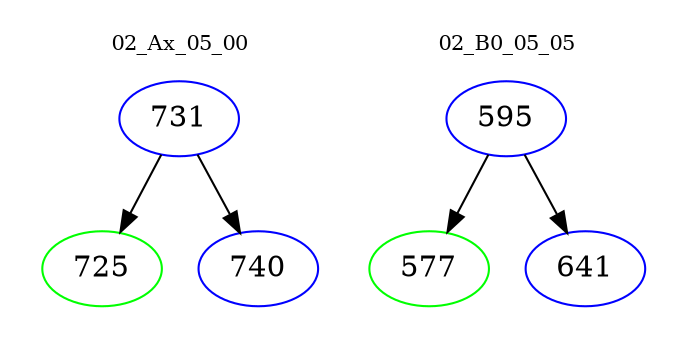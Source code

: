 digraph{
subgraph cluster_0 {
color = white
label = "02_Ax_05_00";
fontsize=10;
T0_731 [label="731", color="blue"]
T0_731 -> T0_725 [color="black"]
T0_725 [label="725", color="green"]
T0_731 -> T0_740 [color="black"]
T0_740 [label="740", color="blue"]
}
subgraph cluster_1 {
color = white
label = "02_B0_05_05";
fontsize=10;
T1_595 [label="595", color="blue"]
T1_595 -> T1_577 [color="black"]
T1_577 [label="577", color="green"]
T1_595 -> T1_641 [color="black"]
T1_641 [label="641", color="blue"]
}
}
